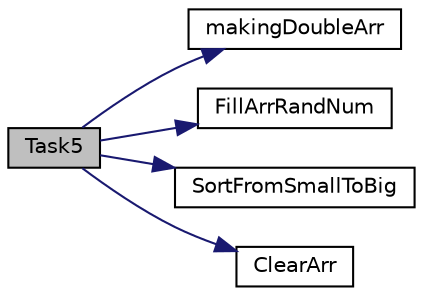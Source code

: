 digraph "Task5"
{
  edge [fontname="Helvetica",fontsize="10",labelfontname="Helvetica",labelfontsize="10"];
  node [fontname="Helvetica",fontsize="10",shape=record];
  rankdir="LR";
  Node1 [label="Task5",height=0.2,width=0.4,color="black", fillcolor="grey75", style="filled", fontcolor="black"];
  Node1 -> Node2 [color="midnightblue",fontsize="10",style="solid",fontname="Helvetica"];
  Node2 [label="makingDoubleArr",height=0.2,width=0.4,color="black", fillcolor="white", style="filled",URL="$_ops_with_array_8cpp.html#a002e4cd5dc8b13c850a45a9094f24cf5",tooltip="Добавляємо адреса для значення двумірних масивів "];
  Node1 -> Node3 [color="midnightblue",fontsize="10",style="solid",fontname="Helvetica"];
  Node3 [label="FillArrRandNum",height=0.2,width=0.4,color="black", fillcolor="white", style="filled",URL="$_ops_with_array_8cpp.html#af6a20faa2d4c3626bd95edb75df41e4c",tooltip="Заповнюємо двумірний масив "];
  Node1 -> Node4 [color="midnightblue",fontsize="10",style="solid",fontname="Helvetica"];
  Node4 [label="SortFromSmallToBig",height=0.2,width=0.4,color="black", fillcolor="white", style="filled",URL="$_ops_with_array_8cpp.html#a75a29c3fa2671f3d198f5a70965a92de",tooltip="Сортируємо за возрастанням одномірний масив "];
  Node1 -> Node5 [color="midnightblue",fontsize="10",style="solid",fontname="Helvetica"];
  Node5 [label="ClearArr",height=0.2,width=0.4,color="black", fillcolor="white", style="filled",URL="$_ops_with_array_8cpp.html#a9c52eb906fac8dc0d43249b2e83e219d",tooltip="Очищаєм пам&#39;ять від масиву "];
}
